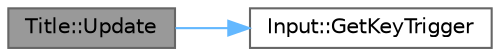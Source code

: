 digraph "Title::Update"
{
 // LATEX_PDF_SIZE
  bgcolor="transparent";
  edge [fontname=Helvetica,fontsize=10,labelfontname=Helvetica,labelfontsize=10];
  node [fontname=Helvetica,fontsize=10,shape=box,height=0.2,width=0.4];
  rankdir="LR";
  Node1 [id="Node000001",label="Title::Update",height=0.2,width=0.4,color="gray40", fillcolor="grey60", style="filled", fontcolor="black",tooltip="シーンの更新処理を行います。"];
  Node1 -> Node2 [id="edge1_Node000001_Node000002",color="steelblue1",style="solid",tooltip=" "];
  Node2 [id="Node000002",label="Input::GetKeyTrigger",height=0.2,width=0.4,color="grey40", fillcolor="white", style="filled",URL="$class_input.html#a4b7fc68a93e7fcd2aa30a66d79fcaef9",tooltip="指定したキーコードのキーがトリガーされたかを取得します。"];
}
